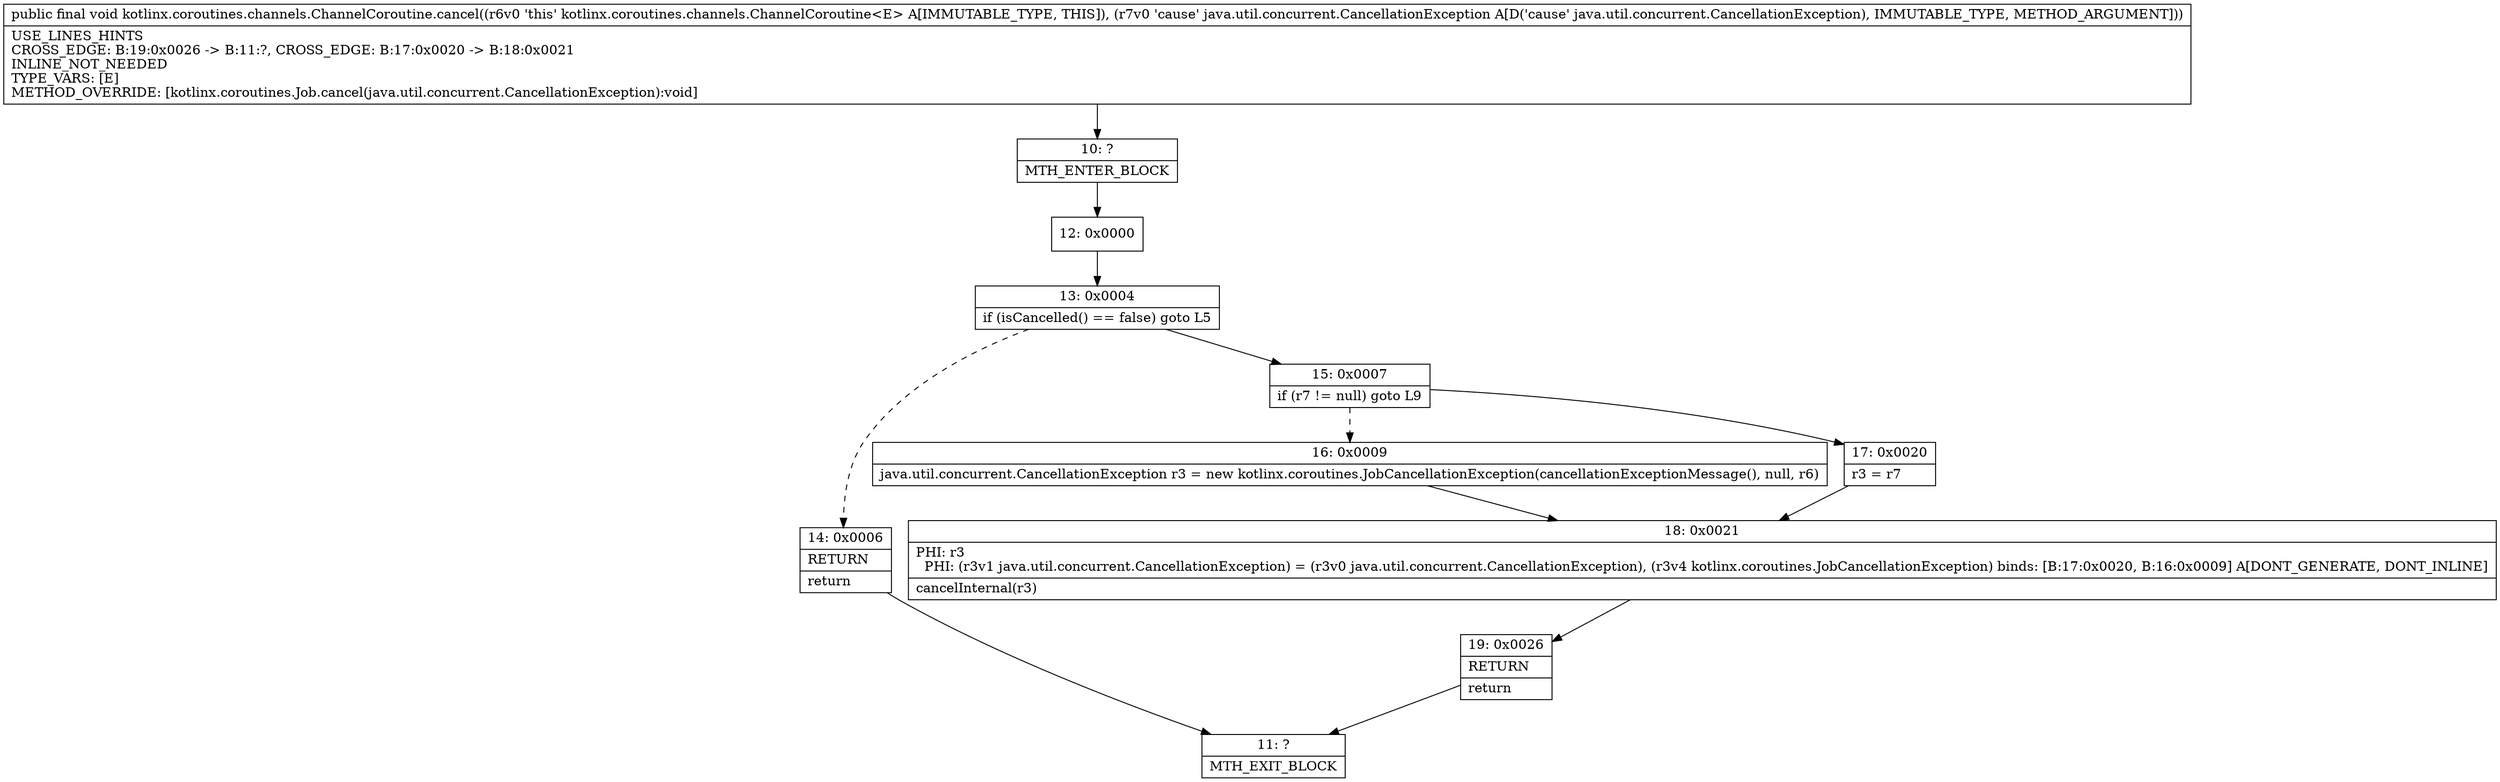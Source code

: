 digraph "CFG forkotlinx.coroutines.channels.ChannelCoroutine.cancel(Ljava\/util\/concurrent\/CancellationException;)V" {
Node_10 [shape=record,label="{10\:\ ?|MTH_ENTER_BLOCK\l}"];
Node_12 [shape=record,label="{12\:\ 0x0000}"];
Node_13 [shape=record,label="{13\:\ 0x0004|if (isCancelled() == false) goto L5\l}"];
Node_14 [shape=record,label="{14\:\ 0x0006|RETURN\l|return\l}"];
Node_11 [shape=record,label="{11\:\ ?|MTH_EXIT_BLOCK\l}"];
Node_15 [shape=record,label="{15\:\ 0x0007|if (r7 != null) goto L9\l}"];
Node_16 [shape=record,label="{16\:\ 0x0009|java.util.concurrent.CancellationException r3 = new kotlinx.coroutines.JobCancellationException(cancellationExceptionMessage(), null, r6)\l}"];
Node_18 [shape=record,label="{18\:\ 0x0021|PHI: r3 \l  PHI: (r3v1 java.util.concurrent.CancellationException) = (r3v0 java.util.concurrent.CancellationException), (r3v4 kotlinx.coroutines.JobCancellationException) binds: [B:17:0x0020, B:16:0x0009] A[DONT_GENERATE, DONT_INLINE]\l|cancelInternal(r3)\l}"];
Node_19 [shape=record,label="{19\:\ 0x0026|RETURN\l|return\l}"];
Node_17 [shape=record,label="{17\:\ 0x0020|r3 = r7\l}"];
MethodNode[shape=record,label="{public final void kotlinx.coroutines.channels.ChannelCoroutine.cancel((r6v0 'this' kotlinx.coroutines.channels.ChannelCoroutine\<E\> A[IMMUTABLE_TYPE, THIS]), (r7v0 'cause' java.util.concurrent.CancellationException A[D('cause' java.util.concurrent.CancellationException), IMMUTABLE_TYPE, METHOD_ARGUMENT]))  | USE_LINES_HINTS\lCROSS_EDGE: B:19:0x0026 \-\> B:11:?, CROSS_EDGE: B:17:0x0020 \-\> B:18:0x0021\lINLINE_NOT_NEEDED\lTYPE_VARS: [E]\lMETHOD_OVERRIDE: [kotlinx.coroutines.Job.cancel(java.util.concurrent.CancellationException):void]\l}"];
MethodNode -> Node_10;Node_10 -> Node_12;
Node_12 -> Node_13;
Node_13 -> Node_14[style=dashed];
Node_13 -> Node_15;
Node_14 -> Node_11;
Node_15 -> Node_16[style=dashed];
Node_15 -> Node_17;
Node_16 -> Node_18;
Node_18 -> Node_19;
Node_19 -> Node_11;
Node_17 -> Node_18;
}

